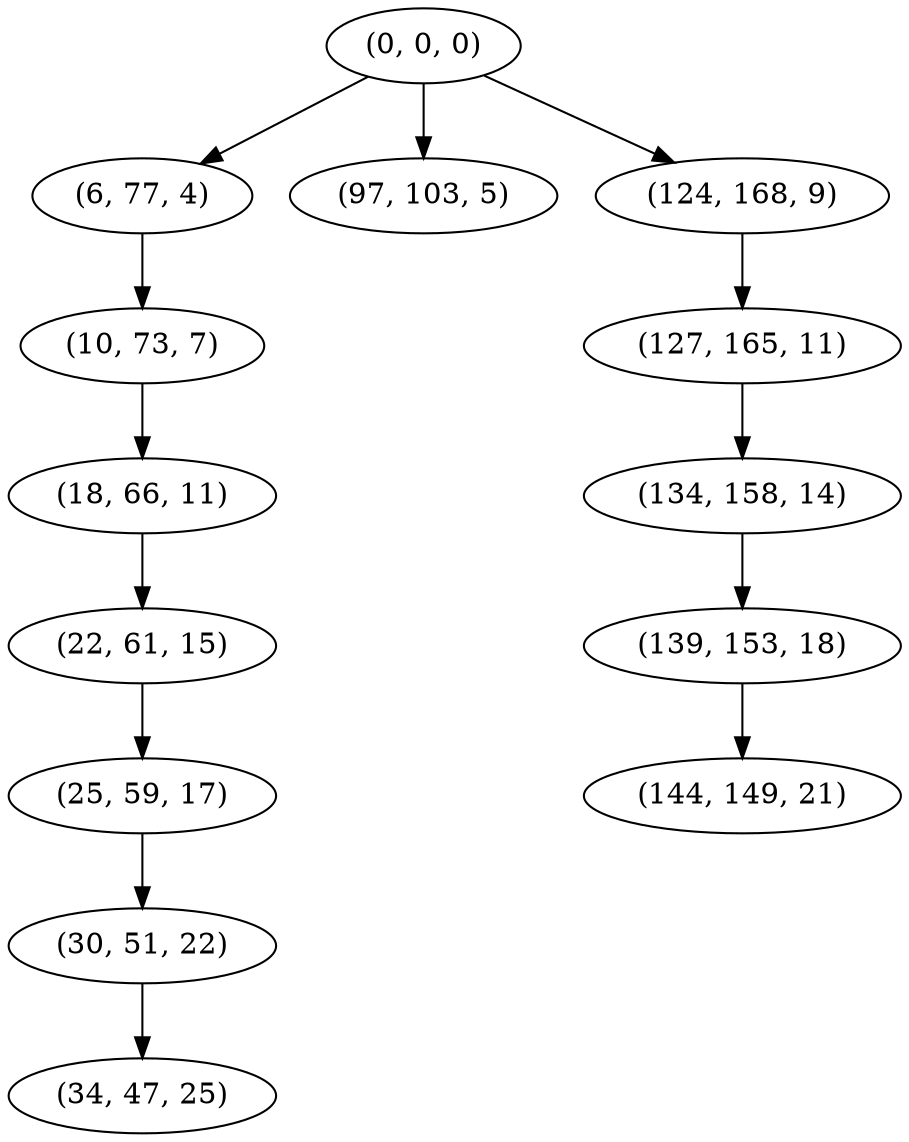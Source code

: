 digraph tree {
    "(0, 0, 0)";
    "(6, 77, 4)";
    "(10, 73, 7)";
    "(18, 66, 11)";
    "(22, 61, 15)";
    "(25, 59, 17)";
    "(30, 51, 22)";
    "(34, 47, 25)";
    "(97, 103, 5)";
    "(124, 168, 9)";
    "(127, 165, 11)";
    "(134, 158, 14)";
    "(139, 153, 18)";
    "(144, 149, 21)";
    "(0, 0, 0)" -> "(6, 77, 4)";
    "(0, 0, 0)" -> "(97, 103, 5)";
    "(0, 0, 0)" -> "(124, 168, 9)";
    "(6, 77, 4)" -> "(10, 73, 7)";
    "(10, 73, 7)" -> "(18, 66, 11)";
    "(18, 66, 11)" -> "(22, 61, 15)";
    "(22, 61, 15)" -> "(25, 59, 17)";
    "(25, 59, 17)" -> "(30, 51, 22)";
    "(30, 51, 22)" -> "(34, 47, 25)";
    "(124, 168, 9)" -> "(127, 165, 11)";
    "(127, 165, 11)" -> "(134, 158, 14)";
    "(134, 158, 14)" -> "(139, 153, 18)";
    "(139, 153, 18)" -> "(144, 149, 21)";
}

